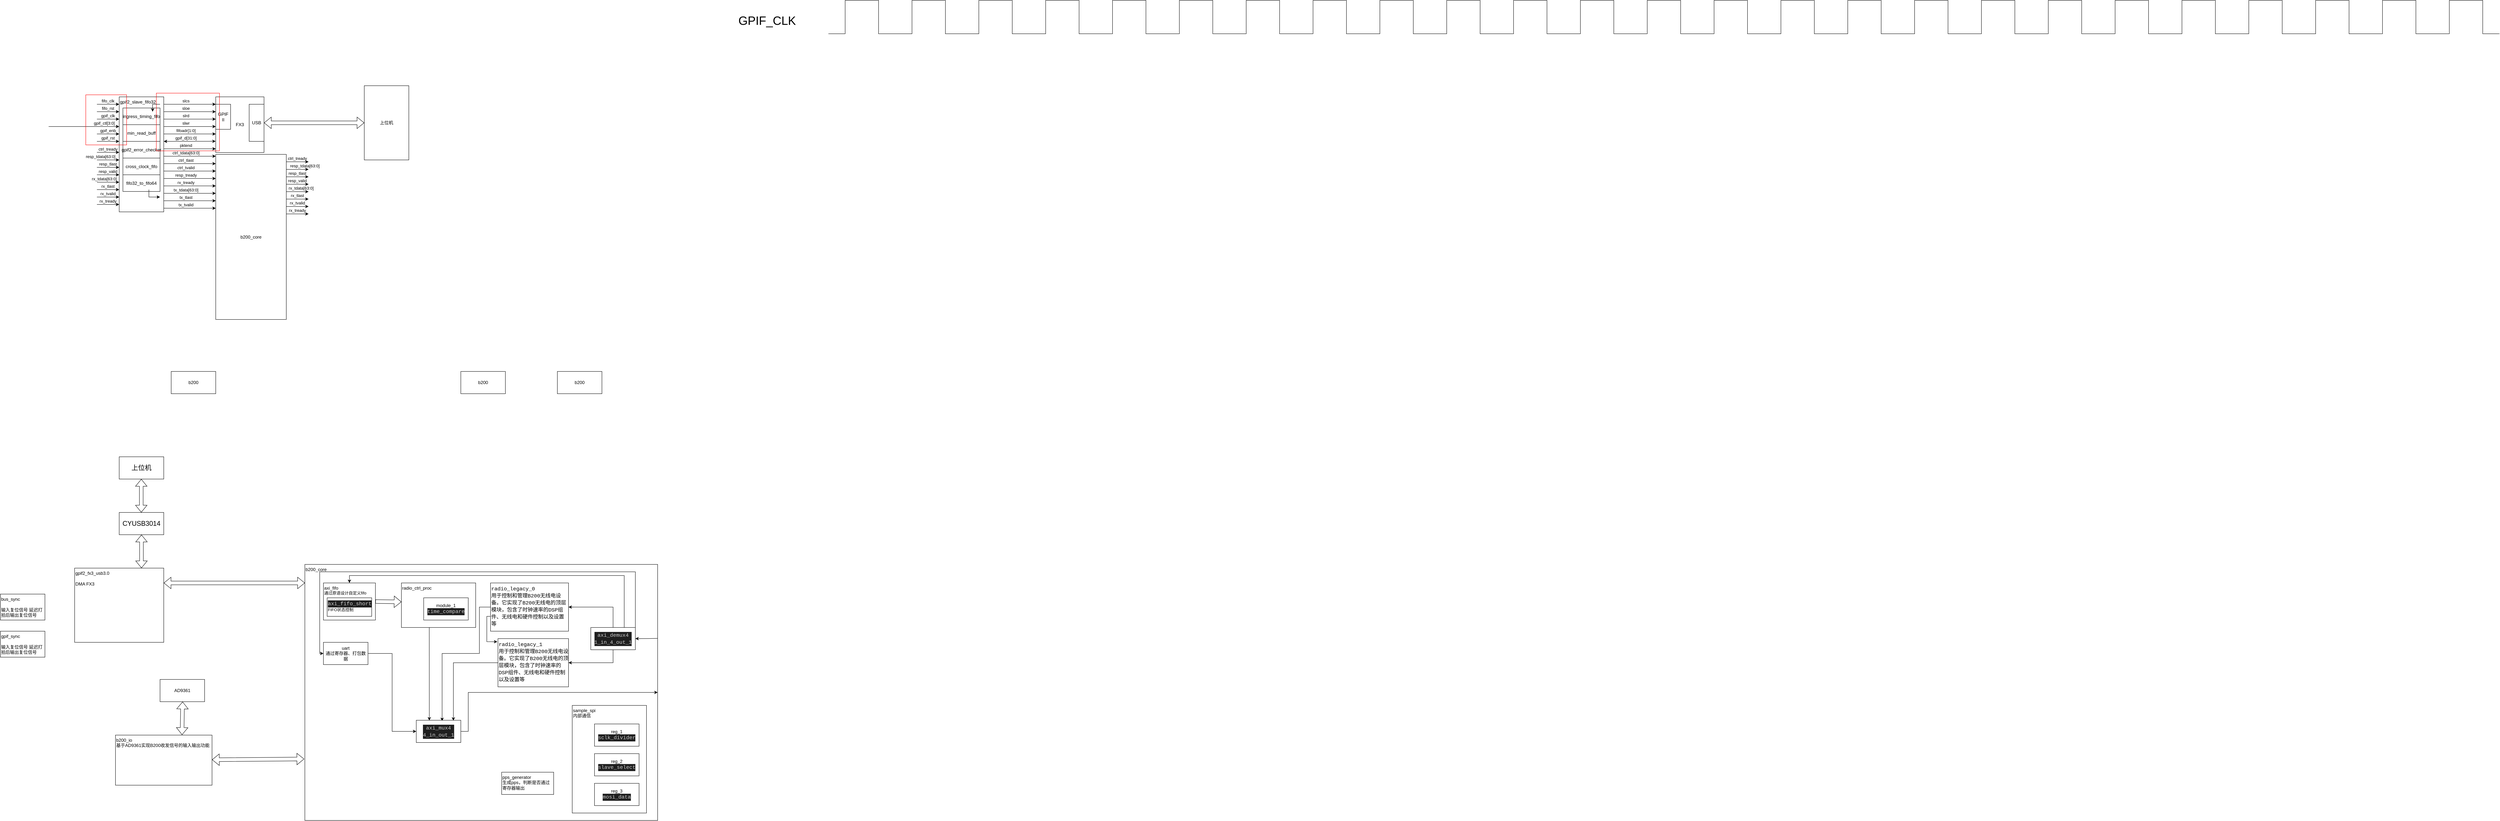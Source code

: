 <mxfile version="21.6.2" type="github">
  <diagram name="第 1 页" id="sMasFaDb9k89zol1cY1E">
    <mxGraphModel dx="641" dy="1539" grid="1" gridSize="10" guides="1" tooltips="1" connect="1" arrows="1" fold="1" page="1" pageScale="1" pageWidth="827" pageHeight="1169" math="0" shadow="0">
      <root>
        <mxCell id="0" />
        <mxCell id="1" parent="0" />
        <mxCell id="Bb5OvFUCuGvzxUChj8ti-1" value="b200" style="rounded=0;whiteSpace=wrap;html=1;" vertex="1" parent="1">
          <mxGeometry x="480" y="-50" width="120" height="60" as="geometry" />
        </mxCell>
        <mxCell id="Bb5OvFUCuGvzxUChj8ti-67" style="edgeStyle=orthogonalEdgeStyle;rounded=0;orthogonalLoop=1;jettySize=auto;html=1;exitX=1;exitY=0.25;exitDx=0;exitDy=0;entryX=1;entryY=0.5;entryDx=0;entryDy=0;" edge="1" parent="1" source="Bb5OvFUCuGvzxUChj8ti-3" target="Bb5OvFUCuGvzxUChj8ti-28">
          <mxGeometry relative="1" as="geometry">
            <Array as="points">
              <mxPoint x="1770" y="642" />
              <mxPoint x="1770" y="670" />
            </Array>
          </mxGeometry>
        </mxCell>
        <mxCell id="Bb5OvFUCuGvzxUChj8ti-3" value="b200_core" style="rounded=0;whiteSpace=wrap;html=1;align=left;verticalAlign=top;" vertex="1" parent="1">
          <mxGeometry x="840" y="470" width="950" height="690" as="geometry" />
        </mxCell>
        <mxCell id="Bb5OvFUCuGvzxUChj8ti-5" value="AD9361" style="rounded=0;whiteSpace=wrap;html=1;" vertex="1" parent="1">
          <mxGeometry x="450" y="780" width="120" height="60" as="geometry" />
        </mxCell>
        <mxCell id="Bb5OvFUCuGvzxUChj8ti-6" value="gpif2_fx3_usb3.0&lt;br&gt;&lt;br&gt;DMA FX3" style="rounded=0;whiteSpace=wrap;html=1;align=left;verticalAlign=top;" vertex="1" parent="1">
          <mxGeometry x="220" y="480" width="240" height="200" as="geometry" />
        </mxCell>
        <mxCell id="Bb5OvFUCuGvzxUChj8ti-7" value="gpif_sync&lt;br&gt;&lt;br&gt;输入复位信号 延迟打拍后输出复位信号" style="rounded=0;whiteSpace=wrap;html=1;align=left;verticalAlign=top;" vertex="1" parent="1">
          <mxGeometry x="20" y="650" width="120" height="70" as="geometry" />
        </mxCell>
        <mxCell id="Bb5OvFUCuGvzxUChj8ti-14" value="" style="group" vertex="1" connectable="0" parent="1">
          <mxGeometry x="1100" y="520" width="200" height="120" as="geometry" />
        </mxCell>
        <mxCell id="Bb5OvFUCuGvzxUChj8ti-2" value="radio_ctrl_proc&lt;br&gt;" style="rounded=0;whiteSpace=wrap;html=1;verticalAlign=top;align=left;" vertex="1" parent="Bb5OvFUCuGvzxUChj8ti-14">
          <mxGeometry width="200" height="120" as="geometry" />
        </mxCell>
        <mxCell id="Bb5OvFUCuGvzxUChj8ti-12" value="module_1&lt;br&gt;&lt;div style=&quot;color: rgb(204, 204, 204); background-color: rgb(31, 31, 31); font-family: Consolas, &amp;quot;Courier New&amp;quot;, monospace; font-size: 14px; line-height: 19px;&quot;&gt;&lt;div style=&quot;line-height: 19px;&quot;&gt;time_compare&lt;/div&gt;&lt;/div&gt;" style="rounded=0;whiteSpace=wrap;html=1;" vertex="1" parent="Bb5OvFUCuGvzxUChj8ti-14">
          <mxGeometry x="60" y="40" width="120" height="60" as="geometry" />
        </mxCell>
        <mxCell id="Bb5OvFUCuGvzxUChj8ti-37" value="" style="shape=flexArrow;endArrow=classic;html=1;rounded=0;" edge="1" parent="Bb5OvFUCuGvzxUChj8ti-14">
          <mxGeometry width="50" height="50" relative="1" as="geometry">
            <mxPoint x="-70" y="50" as="sourcePoint" />
            <mxPoint y="51" as="targetPoint" />
          </mxGeometry>
        </mxCell>
        <mxCell id="Bb5OvFUCuGvzxUChj8ti-15" value="" style="group" vertex="1" connectable="0" parent="1">
          <mxGeometry x="1530" y="780" width="200" height="290" as="geometry" />
        </mxCell>
        <mxCell id="Bb5OvFUCuGvzxUChj8ti-17" value="" style="group" vertex="1" connectable="0" parent="Bb5OvFUCuGvzxUChj8ti-15">
          <mxGeometry x="30" y="70" width="200" height="290" as="geometry" />
        </mxCell>
        <mxCell id="Bb5OvFUCuGvzxUChj8ti-4" value="sample_spi&lt;br&gt;内部通信" style="rounded=0;whiteSpace=wrap;html=1;align=left;verticalAlign=top;" vertex="1" parent="Bb5OvFUCuGvzxUChj8ti-17">
          <mxGeometry width="200" height="290" as="geometry" />
        </mxCell>
        <mxCell id="Bb5OvFUCuGvzxUChj8ti-8" value="reg_1&lt;br&gt;&lt;div style=&quot;color: rgb(204, 204, 204); background-color: rgb(31, 31, 31); font-family: Consolas, &amp;quot;Courier New&amp;quot;, monospace; font-size: 14px; line-height: 19px;&quot;&gt;sclk_divider&lt;/div&gt;" style="rounded=0;whiteSpace=wrap;html=1;" vertex="1" parent="Bb5OvFUCuGvzxUChj8ti-17">
          <mxGeometry x="60" y="50" width="120" height="60" as="geometry" />
        </mxCell>
        <mxCell id="Bb5OvFUCuGvzxUChj8ti-9" value="reg_2&lt;br&gt;&lt;div style=&quot;color: rgb(204, 204, 204); background-color: rgb(31, 31, 31); font-family: Consolas, &amp;quot;Courier New&amp;quot;, monospace; font-size: 14px; line-height: 19px;&quot;&gt;slave_select&lt;/div&gt;" style="rounded=0;whiteSpace=wrap;html=1;" vertex="1" parent="Bb5OvFUCuGvzxUChj8ti-17">
          <mxGeometry x="60" y="130" width="120" height="60" as="geometry" />
        </mxCell>
        <mxCell id="Bb5OvFUCuGvzxUChj8ti-10" value="reg_3&lt;br&gt;&lt;div style=&quot;color: rgb(204, 204, 204); background-color: rgb(31, 31, 31); font-family: Consolas, &amp;quot;Courier New&amp;quot;, monospace; font-size: 14px; line-height: 19px;&quot;&gt;mosi_data&lt;/div&gt;" style="rounded=0;whiteSpace=wrap;html=1;" vertex="1" parent="Bb5OvFUCuGvzxUChj8ti-17">
          <mxGeometry x="60" y="210" width="120" height="60" as="geometry" />
        </mxCell>
        <mxCell id="Bb5OvFUCuGvzxUChj8ti-18" value="bus_sync&lt;br&gt;&lt;br&gt;输入复位信号 延迟打拍后输出复位信号" style="rounded=0;whiteSpace=wrap;html=1;align=left;verticalAlign=top;" vertex="1" parent="1">
          <mxGeometry x="20" y="550" width="120" height="70" as="geometry" />
        </mxCell>
        <mxCell id="Bb5OvFUCuGvzxUChj8ti-19" value="" style="shape=flexArrow;endArrow=classic;startArrow=classic;html=1;rounded=0;" edge="1" parent="1">
          <mxGeometry width="100" height="100" relative="1" as="geometry">
            <mxPoint x="400" y="480" as="sourcePoint" />
            <mxPoint x="400" y="390" as="targetPoint" />
          </mxGeometry>
        </mxCell>
        <mxCell id="Bb5OvFUCuGvzxUChj8ti-20" value="&lt;font style=&quot;font-size: 18px;&quot;&gt;上位机&lt;/font&gt;" style="rounded=0;whiteSpace=wrap;html=1;" vertex="1" parent="1">
          <mxGeometry x="340" y="180" width="120" height="60" as="geometry" />
        </mxCell>
        <mxCell id="Bb5OvFUCuGvzxUChj8ti-21" value="" style="shape=flexArrow;endArrow=classic;startArrow=classic;html=1;rounded=0;" edge="1" parent="1">
          <mxGeometry width="100" height="100" relative="1" as="geometry">
            <mxPoint x="460" y="520" as="sourcePoint" />
            <mxPoint x="840" y="520" as="targetPoint" />
          </mxGeometry>
        </mxCell>
        <mxCell id="Bb5OvFUCuGvzxUChj8ti-24" value="&lt;div style=&quot;&quot;&gt;&lt;span style=&quot;background-color: initial;&quot;&gt;b200_io&lt;/span&gt;&lt;/div&gt;基于AD9361实现B200收发信号的输入输出功能" style="rounded=0;whiteSpace=wrap;html=1;align=left;verticalAlign=top;" vertex="1" parent="1">
          <mxGeometry x="330" y="930" width="260" height="135" as="geometry" />
        </mxCell>
        <mxCell id="Bb5OvFUCuGvzxUChj8ti-55" style="edgeStyle=orthogonalEdgeStyle;rounded=0;orthogonalLoop=1;jettySize=auto;html=1;exitX=0;exitY=0.5;exitDx=0;exitDy=0;entryX=-0.009;entryY=0.064;entryDx=0;entryDy=0;entryPerimeter=0;" edge="1" parent="1" source="Bb5OvFUCuGvzxUChj8ti-27" target="Bb5OvFUCuGvzxUChj8ti-38">
          <mxGeometry relative="1" as="geometry">
            <Array as="points">
              <mxPoint x="1340" y="610" />
              <mxPoint x="1330" y="610" />
              <mxPoint x="1330" y="678" />
            </Array>
          </mxGeometry>
        </mxCell>
        <mxCell id="Bb5OvFUCuGvzxUChj8ti-75" style="edgeStyle=orthogonalEdgeStyle;rounded=0;orthogonalLoop=1;jettySize=auto;html=1;entryX=0.58;entryY=0.035;entryDx=0;entryDy=0;entryPerimeter=0;" edge="1" parent="1" source="Bb5OvFUCuGvzxUChj8ti-27" target="Bb5OvFUCuGvzxUChj8ti-47">
          <mxGeometry relative="1" as="geometry">
            <Array as="points">
              <mxPoint x="1310" y="585" />
              <mxPoint x="1310" y="710" />
              <mxPoint x="1210" y="710" />
            </Array>
          </mxGeometry>
        </mxCell>
        <mxCell id="Bb5OvFUCuGvzxUChj8ti-27" value="&lt;div style=&quot;font-family: Consolas, &amp;quot;Courier New&amp;quot;, monospace; font-size: 14px; line-height: 19px;&quot;&gt;radio_legacy_0&lt;/div&gt;&lt;div style=&quot;font-family: Consolas, &amp;quot;Courier New&amp;quot;, monospace; font-size: 14px; line-height: 19px;&quot;&gt;&lt;span style=&quot;background-color: initial;&quot;&gt;用于控制和管理B200无线电设备。它实现了B200无线电的顶层模块，包含了时钟速率的DSP组件、无线电和硬件控制以及设置等&lt;/span&gt;&lt;br&gt;&lt;/div&gt;" style="rounded=0;whiteSpace=wrap;html=1;align=left;verticalAlign=top;" vertex="1" parent="1">
          <mxGeometry x="1340" y="520" width="210" height="130" as="geometry" />
        </mxCell>
        <mxCell id="Bb5OvFUCuGvzxUChj8ti-41" style="edgeStyle=orthogonalEdgeStyle;rounded=0;orthogonalLoop=1;jettySize=auto;html=1;exitX=0.5;exitY=0;exitDx=0;exitDy=0;entryX=1;entryY=0.5;entryDx=0;entryDy=0;" edge="1" parent="1" source="Bb5OvFUCuGvzxUChj8ti-28" target="Bb5OvFUCuGvzxUChj8ti-27">
          <mxGeometry relative="1" as="geometry" />
        </mxCell>
        <mxCell id="Bb5OvFUCuGvzxUChj8ti-42" style="edgeStyle=orthogonalEdgeStyle;rounded=0;orthogonalLoop=1;jettySize=auto;html=1;exitX=0.5;exitY=1;exitDx=0;exitDy=0;" edge="1" parent="1" source="Bb5OvFUCuGvzxUChj8ti-28" target="Bb5OvFUCuGvzxUChj8ti-38">
          <mxGeometry relative="1" as="geometry" />
        </mxCell>
        <mxCell id="Bb5OvFUCuGvzxUChj8ti-62" style="edgeStyle=orthogonalEdgeStyle;rounded=0;orthogonalLoop=1;jettySize=auto;html=1;exitX=1;exitY=0;exitDx=0;exitDy=0;" edge="1" parent="1" source="Bb5OvFUCuGvzxUChj8ti-28" target="Bb5OvFUCuGvzxUChj8ti-60">
          <mxGeometry relative="1" as="geometry">
            <Array as="points">
              <mxPoint x="1730" y="490" />
              <mxPoint x="880" y="490" />
              <mxPoint x="880" y="710" />
            </Array>
          </mxGeometry>
        </mxCell>
        <mxCell id="Bb5OvFUCuGvzxUChj8ti-28" value="&lt;div style=&quot;color: rgb(204, 204, 204); background-color: rgb(31, 31, 31); font-family: Consolas, &amp;quot;Courier New&amp;quot;, monospace; font-size: 14px; line-height: 19px;&quot;&gt;axi_demux4&lt;/div&gt;&lt;div style=&quot;color: rgb(204, 204, 204); background-color: rgb(31, 31, 31); font-family: Consolas, &amp;quot;Courier New&amp;quot;, monospace; font-size: 14px; line-height: 19px;&quot;&gt;1_in_4_out_1&lt;/div&gt;" style="rounded=0;whiteSpace=wrap;html=1;" vertex="1" parent="1">
          <mxGeometry x="1610" y="640" width="120" height="60" as="geometry" />
        </mxCell>
        <mxCell id="Bb5OvFUCuGvzxUChj8ti-31" value="&lt;div style=&quot;&quot;&gt;&lt;span style=&quot;background-color: initial;&quot;&gt;pps_generator&lt;/span&gt;&lt;/div&gt;&lt;div style=&quot;&quot;&gt;生成pps，判断是否通过寄存器输出&lt;/div&gt;" style="rounded=0;whiteSpace=wrap;html=1;verticalAlign=top;align=left;" vertex="1" parent="1">
          <mxGeometry x="1370" y="1030" width="140" height="60" as="geometry" />
        </mxCell>
        <mxCell id="Bb5OvFUCuGvzxUChj8ti-36" value="" style="group" vertex="1" connectable="0" parent="1">
          <mxGeometry x="890" y="520" width="140" height="100" as="geometry" />
        </mxCell>
        <mxCell id="Bb5OvFUCuGvzxUChj8ti-34" value="&lt;div style=&quot;&quot;&gt;axi_fifo&lt;/div&gt;&lt;div style=&quot;font-size: 11px;&quot;&gt;通过原语设计自定义fifo&lt;/div&gt;" style="rounded=0;whiteSpace=wrap;html=1;verticalAlign=top;align=left;" vertex="1" parent="Bb5OvFUCuGvzxUChj8ti-36">
          <mxGeometry width="140" height="100" as="geometry" />
        </mxCell>
        <mxCell id="Bb5OvFUCuGvzxUChj8ti-35" value="&lt;div style=&quot;&quot;&gt;&lt;div style=&quot;color: rgb(204, 204, 204); background-color: rgb(31, 31, 31); font-family: Consolas, &amp;quot;Courier New&amp;quot;, monospace; font-size: 14px; line-height: 19px;&quot;&gt;axi_fifo_short&lt;/div&gt;&lt;/div&gt;&lt;div style=&quot;font-size: 11px;&quot;&gt;FIFO状态控制&lt;/div&gt;" style="rounded=0;whiteSpace=wrap;html=1;verticalAlign=top;align=left;" vertex="1" parent="Bb5OvFUCuGvzxUChj8ti-36">
          <mxGeometry x="10" y="40" width="120" height="50" as="geometry" />
        </mxCell>
        <mxCell id="Bb5OvFUCuGvzxUChj8ti-54" style="edgeStyle=orthogonalEdgeStyle;rounded=0;orthogonalLoop=1;jettySize=auto;html=1;exitX=0;exitY=0.5;exitDx=0;exitDy=0;entryX=0.833;entryY=0.017;entryDx=0;entryDy=0;entryPerimeter=0;" edge="1" parent="1" source="Bb5OvFUCuGvzxUChj8ti-38" target="Bb5OvFUCuGvzxUChj8ti-47">
          <mxGeometry relative="1" as="geometry">
            <Array as="points">
              <mxPoint x="1240" y="735" />
            </Array>
          </mxGeometry>
        </mxCell>
        <mxCell id="Bb5OvFUCuGvzxUChj8ti-38" value="&lt;div style=&quot;font-family: Consolas, &amp;quot;Courier New&amp;quot;, monospace; font-size: 14px; line-height: 19px;&quot;&gt;radio_legacy_1&lt;/div&gt;&lt;div style=&quot;font-family: Consolas, &amp;quot;Courier New&amp;quot;, monospace; font-size: 14px; line-height: 19px;&quot;&gt;&lt;span style=&quot;background-color: initial;&quot;&gt;用于控制和管理B200无线电设备。它实现了B200无线电的顶层模块，包含了时钟速率的DSP组件、无线电和硬件控制以及设置等&lt;/span&gt;&lt;br&gt;&lt;/div&gt;" style="rounded=0;whiteSpace=wrap;html=1;align=left;verticalAlign=top;" vertex="1" parent="1">
          <mxGeometry x="1360" y="670" width="190" height="130" as="geometry" />
        </mxCell>
        <mxCell id="Bb5OvFUCuGvzxUChj8ti-45" style="edgeStyle=orthogonalEdgeStyle;rounded=0;orthogonalLoop=1;jettySize=auto;html=1;exitX=0.75;exitY=0;exitDx=0;exitDy=0;entryX=0.5;entryY=0;entryDx=0;entryDy=0;" edge="1" parent="1" source="Bb5OvFUCuGvzxUChj8ti-28" target="Bb5OvFUCuGvzxUChj8ti-34">
          <mxGeometry relative="1" as="geometry">
            <mxPoint x="1755" y="864.83" as="sourcePoint" />
            <mxPoint x="1370" y="650.04" as="targetPoint" />
            <Array as="points" />
          </mxGeometry>
        </mxCell>
        <mxCell id="Bb5OvFUCuGvzxUChj8ti-64" style="edgeStyle=orthogonalEdgeStyle;rounded=0;orthogonalLoop=1;jettySize=auto;html=1;exitX=1;exitY=0.5;exitDx=0;exitDy=0;entryX=1;entryY=0.5;entryDx=0;entryDy=0;" edge="1" parent="1" source="Bb5OvFUCuGvzxUChj8ti-47" target="Bb5OvFUCuGvzxUChj8ti-3">
          <mxGeometry relative="1" as="geometry">
            <Array as="points">
              <mxPoint x="1280" y="920" />
              <mxPoint x="1280" y="815" />
            </Array>
          </mxGeometry>
        </mxCell>
        <mxCell id="Bb5OvFUCuGvzxUChj8ti-47" value="&lt;div style=&quot;color: rgb(204, 204, 204); background-color: rgb(31, 31, 31); font-family: Consolas, &amp;quot;Courier New&amp;quot;, monospace; font-size: 14px; line-height: 19px;&quot;&gt;axi_mux4&lt;/div&gt;&lt;div style=&quot;color: rgb(204, 204, 204); background-color: rgb(31, 31, 31); font-family: Consolas, &amp;quot;Courier New&amp;quot;, monospace; font-size: 14px; line-height: 19px;&quot;&gt;4_in_out_1&lt;/div&gt;" style="rounded=0;whiteSpace=wrap;html=1;" vertex="1" parent="1">
          <mxGeometry x="1140" y="890" width="120" height="60" as="geometry" />
        </mxCell>
        <mxCell id="Bb5OvFUCuGvzxUChj8ti-56" style="edgeStyle=orthogonalEdgeStyle;rounded=0;orthogonalLoop=1;jettySize=auto;html=1;entryX=0.293;entryY=0.01;entryDx=0;entryDy=0;entryPerimeter=0;" edge="1" parent="1" target="Bb5OvFUCuGvzxUChj8ti-47">
          <mxGeometry relative="1" as="geometry">
            <mxPoint x="1175" y="640" as="sourcePoint" />
            <Array as="points">
              <mxPoint x="1175" y="640" />
            </Array>
          </mxGeometry>
        </mxCell>
        <mxCell id="Bb5OvFUCuGvzxUChj8ti-58" value="b200" style="rounded=0;whiteSpace=wrap;html=1;" vertex="1" parent="1">
          <mxGeometry x="1260" y="-50" width="120" height="60" as="geometry" />
        </mxCell>
        <mxCell id="Bb5OvFUCuGvzxUChj8ti-59" value="b200" style="rounded=0;whiteSpace=wrap;html=1;" vertex="1" parent="1">
          <mxGeometry x="1520" y="-50" width="120" height="60" as="geometry" />
        </mxCell>
        <mxCell id="Bb5OvFUCuGvzxUChj8ti-63" style="edgeStyle=orthogonalEdgeStyle;rounded=0;orthogonalLoop=1;jettySize=auto;html=1;exitX=1;exitY=0.5;exitDx=0;exitDy=0;entryX=0;entryY=0.5;entryDx=0;entryDy=0;" edge="1" parent="1" source="Bb5OvFUCuGvzxUChj8ti-60" target="Bb5OvFUCuGvzxUChj8ti-47">
          <mxGeometry relative="1" as="geometry" />
        </mxCell>
        <mxCell id="Bb5OvFUCuGvzxUChj8ti-60" value="uart&lt;br&gt;通过寄存器、打包数据" style="rounded=0;whiteSpace=wrap;html=1;" vertex="1" parent="1">
          <mxGeometry x="890" y="680" width="120" height="60" as="geometry" />
        </mxCell>
        <mxCell id="Bb5OvFUCuGvzxUChj8ti-69" value="" style="curved=1;endArrow=classic;html=1;rounded=0;entryX=1;entryY=0.5;entryDx=0;entryDy=0;exitX=1;exitY=0.289;exitDx=0;exitDy=0;exitPerimeter=0;" edge="1" parent="1" source="Bb5OvFUCuGvzxUChj8ti-3" target="Bb5OvFUCuGvzxUChj8ti-28">
          <mxGeometry width="50" height="50" relative="1" as="geometry">
            <mxPoint x="1710" y="740" as="sourcePoint" />
            <mxPoint x="1760" y="690" as="targetPoint" />
            <Array as="points">
              <mxPoint x="1760" y="670" />
            </Array>
          </mxGeometry>
        </mxCell>
        <mxCell id="Bb5OvFUCuGvzxUChj8ti-70" value="&lt;font style=&quot;font-size: 18px;&quot;&gt;CYUSB3014&lt;/font&gt;" style="rounded=0;whiteSpace=wrap;html=1;" vertex="1" parent="1">
          <mxGeometry x="340" y="330" width="120" height="60" as="geometry" />
        </mxCell>
        <mxCell id="Bb5OvFUCuGvzxUChj8ti-71" value="" style="shape=flexArrow;endArrow=classic;startArrow=classic;html=1;rounded=0;" edge="1" parent="1">
          <mxGeometry width="100" height="100" relative="1" as="geometry">
            <mxPoint x="399.47" y="330" as="sourcePoint" />
            <mxPoint x="399.47" y="240" as="targetPoint" />
          </mxGeometry>
        </mxCell>
        <mxCell id="Bb5OvFUCuGvzxUChj8ti-73" value="" style="shape=flexArrow;endArrow=classic;startArrow=classic;html=1;rounded=0;entryX=-0.002;entryY=0.76;entryDx=0;entryDy=0;entryPerimeter=0;" edge="1" parent="1" source="Bb5OvFUCuGvzxUChj8ti-24" target="Bb5OvFUCuGvzxUChj8ti-3">
          <mxGeometry width="100" height="100" relative="1" as="geometry">
            <mxPoint x="630" y="1000" as="sourcePoint" />
            <mxPoint x="730" y="900" as="targetPoint" />
          </mxGeometry>
        </mxCell>
        <mxCell id="Bb5OvFUCuGvzxUChj8ti-74" value="" style="shape=flexArrow;endArrow=classic;startArrow=classic;html=1;rounded=0;entryX=0.553;entryY=1.056;entryDx=0;entryDy=0;entryPerimeter=0;exitX=0.711;exitY=0.02;exitDx=0;exitDy=0;exitPerimeter=0;" edge="1" parent="1">
          <mxGeometry width="100" height="100" relative="1" as="geometry">
            <mxPoint x="509.25" y="929.34" as="sourcePoint" />
            <mxPoint x="510.75" y="840.0" as="targetPoint" />
          </mxGeometry>
        </mxCell>
        <mxCell id="Bb5OvFUCuGvzxUChj8ti-76" value="FX3" style="rounded=0;whiteSpace=wrap;html=1;" vertex="1" parent="1">
          <mxGeometry x="600" y="-790" width="130" height="150" as="geometry" />
        </mxCell>
        <mxCell id="Bb5OvFUCuGvzxUChj8ti-79" value="gpif2_slave_fifo32" style="rounded=0;whiteSpace=wrap;html=1;align=left;verticalAlign=top;" vertex="1" parent="1">
          <mxGeometry x="340" y="-790" width="120" height="310" as="geometry" />
        </mxCell>
        <mxCell id="Bb5OvFUCuGvzxUChj8ti-81" value="上位机" style="rounded=0;whiteSpace=wrap;html=1;" vertex="1" parent="1">
          <mxGeometry x="1000" y="-820" width="120" height="200" as="geometry" />
        </mxCell>
        <mxCell id="Bb5OvFUCuGvzxUChj8ti-82" value="" style="shape=flexArrow;endArrow=classic;startArrow=classic;html=1;rounded=0;entryX=0;entryY=0.5;entryDx=0;entryDy=0;exitX=1;exitY=0.5;exitDx=0;exitDy=0;" edge="1" parent="1" source="Bb5OvFUCuGvzxUChj8ti-84" target="Bb5OvFUCuGvzxUChj8ti-81">
          <mxGeometry width="100" height="100" relative="1" as="geometry">
            <mxPoint x="720" y="-660" as="sourcePoint" />
            <mxPoint x="820" y="-760" as="targetPoint" />
          </mxGeometry>
        </mxCell>
        <mxCell id="Bb5OvFUCuGvzxUChj8ti-83" value="GPIF&lt;br&gt;II" style="rounded=0;whiteSpace=wrap;html=1;" vertex="1" parent="1">
          <mxGeometry x="600" y="-770" width="40" height="67.5" as="geometry" />
        </mxCell>
        <mxCell id="Bb5OvFUCuGvzxUChj8ti-84" value="USB" style="rounded=0;whiteSpace=wrap;html=1;" vertex="1" parent="1">
          <mxGeometry x="690" y="-770" width="40" height="100" as="geometry" />
        </mxCell>
        <mxCell id="Bb5OvFUCuGvzxUChj8ti-85" value="" style="endArrow=classic;html=1;rounded=0;" edge="1" parent="1">
          <mxGeometry width="50" height="50" relative="1" as="geometry">
            <mxPoint x="280" y="-640.49" as="sourcePoint" />
            <mxPoint x="340" y="-640.49" as="targetPoint" />
          </mxGeometry>
        </mxCell>
        <mxCell id="Bb5OvFUCuGvzxUChj8ti-86" value="" style="endArrow=classic;html=1;rounded=0;" edge="1" parent="1">
          <mxGeometry width="50" height="50" relative="1" as="geometry">
            <mxPoint x="280" y="-770" as="sourcePoint" />
            <mxPoint x="340" y="-770" as="targetPoint" />
          </mxGeometry>
        </mxCell>
        <mxCell id="Bb5OvFUCuGvzxUChj8ti-87" value="" style="endArrow=classic;html=1;rounded=0;" edge="1" parent="1">
          <mxGeometry width="50" height="50" relative="1" as="geometry">
            <mxPoint x="280" y="-750" as="sourcePoint" />
            <mxPoint x="340" y="-750" as="targetPoint" />
          </mxGeometry>
        </mxCell>
        <mxCell id="Bb5OvFUCuGvzxUChj8ti-88" value="" style="endArrow=classic;html=1;rounded=0;" edge="1" parent="1">
          <mxGeometry width="50" height="50" relative="1" as="geometry">
            <mxPoint x="280" y="-730" as="sourcePoint" />
            <mxPoint x="340" y="-730" as="targetPoint" />
          </mxGeometry>
        </mxCell>
        <mxCell id="Bb5OvFUCuGvzxUChj8ti-89" value="" style="endArrow=classic;html=1;rounded=0;" edge="1" parent="1">
          <mxGeometry width="50" height="50" relative="1" as="geometry">
            <mxPoint x="150" y="-710" as="sourcePoint" />
            <mxPoint x="340" y="-710" as="targetPoint" />
          </mxGeometry>
        </mxCell>
        <mxCell id="Bb5OvFUCuGvzxUChj8ti-90" value="" style="endArrow=classic;html=1;rounded=0;" edge="1" parent="1">
          <mxGeometry width="50" height="50" relative="1" as="geometry">
            <mxPoint x="280" y="-690" as="sourcePoint" />
            <mxPoint x="340" y="-690" as="targetPoint" />
          </mxGeometry>
        </mxCell>
        <mxCell id="Bb5OvFUCuGvzxUChj8ti-91" value="" style="endArrow=classic;html=1;rounded=0;" edge="1" parent="1">
          <mxGeometry width="50" height="50" relative="1" as="geometry">
            <mxPoint x="280" y="-670" as="sourcePoint" />
            <mxPoint x="340" y="-670" as="targetPoint" />
          </mxGeometry>
        </mxCell>
        <mxCell id="Bb5OvFUCuGvzxUChj8ti-92" value="" style="endArrow=classic;html=1;rounded=0;" edge="1" parent="1">
          <mxGeometry width="50" height="50" relative="1" as="geometry">
            <mxPoint x="280" y="-560" as="sourcePoint" />
            <mxPoint x="340" y="-560" as="targetPoint" />
          </mxGeometry>
        </mxCell>
        <mxCell id="Bb5OvFUCuGvzxUChj8ti-93" value="" style="endArrow=classic;html=1;rounded=0;" edge="1" parent="1">
          <mxGeometry width="50" height="50" relative="1" as="geometry">
            <mxPoint x="280" y="-620" as="sourcePoint" />
            <mxPoint x="340" y="-620" as="targetPoint" />
          </mxGeometry>
        </mxCell>
        <mxCell id="Bb5OvFUCuGvzxUChj8ti-94" value="" style="endArrow=classic;html=1;rounded=0;" edge="1" parent="1">
          <mxGeometry width="50" height="50" relative="1" as="geometry">
            <mxPoint x="280" y="-540" as="sourcePoint" />
            <mxPoint x="340" y="-540" as="targetPoint" />
          </mxGeometry>
        </mxCell>
        <mxCell id="Bb5OvFUCuGvzxUChj8ti-95" value="" style="endArrow=classic;html=1;rounded=0;" edge="1" parent="1">
          <mxGeometry width="50" height="50" relative="1" as="geometry">
            <mxPoint x="280" y="-600" as="sourcePoint" />
            <mxPoint x="340" y="-600" as="targetPoint" />
          </mxGeometry>
        </mxCell>
        <mxCell id="Bb5OvFUCuGvzxUChj8ti-96" value="" style="endArrow=classic;html=1;rounded=0;" edge="1" parent="1">
          <mxGeometry width="50" height="50" relative="1" as="geometry">
            <mxPoint x="280" y="-580" as="sourcePoint" />
            <mxPoint x="340" y="-580" as="targetPoint" />
          </mxGeometry>
        </mxCell>
        <mxCell id="Bb5OvFUCuGvzxUChj8ti-97" value="&lt;font style=&quot;font-size: 11px;&quot;&gt;ctrl_tready&lt;/font&gt;" style="text;html=1;strokeColor=none;fillColor=none;align=center;verticalAlign=bottom;whiteSpace=wrap;rounded=0;spacing=2;" vertex="1" parent="1">
          <mxGeometry x="280" y="-660.49" width="60" height="20" as="geometry" />
        </mxCell>
        <mxCell id="Bb5OvFUCuGvzxUChj8ti-98" value="&lt;font style=&quot;font-size: 11px;&quot;&gt;fifo_clk&lt;/font&gt;" style="text;html=1;strokeColor=none;fillColor=none;align=center;verticalAlign=bottom;whiteSpace=wrap;rounded=0;spacing=2;" vertex="1" parent="1">
          <mxGeometry x="280" y="-790" width="60" height="20" as="geometry" />
        </mxCell>
        <mxCell id="Bb5OvFUCuGvzxUChj8ti-99" value="&lt;font style=&quot;font-size: 11px;&quot;&gt;fifo_rst&lt;/font&gt;" style="text;html=1;strokeColor=none;fillColor=none;align=center;verticalAlign=bottom;whiteSpace=wrap;rounded=0;spacing=2;" vertex="1" parent="1">
          <mxGeometry x="280" y="-770" width="60" height="20" as="geometry" />
        </mxCell>
        <mxCell id="Bb5OvFUCuGvzxUChj8ti-100" value="&lt;font style=&quot;font-size: 11px;&quot;&gt;gpif_clk&lt;/font&gt;" style="text;html=1;strokeColor=none;fillColor=none;align=center;verticalAlign=bottom;whiteSpace=wrap;rounded=0;spacing=2;" vertex="1" parent="1">
          <mxGeometry x="280" y="-750" width="60" height="20" as="geometry" />
        </mxCell>
        <mxCell id="Bb5OvFUCuGvzxUChj8ti-101" value="&lt;font style=&quot;font-size: 11px;&quot;&gt;gpif_ctl[3:0]&lt;/font&gt;" style="text;html=1;strokeColor=none;fillColor=none;align=center;verticalAlign=bottom;whiteSpace=wrap;rounded=0;spacing=2;" vertex="1" parent="1">
          <mxGeometry x="270" y="-730" width="60" height="20" as="geometry" />
        </mxCell>
        <mxCell id="Bb5OvFUCuGvzxUChj8ti-102" value="&lt;font style=&quot;font-size: 11px;&quot;&gt;gpif_enb&lt;/font&gt;" style="text;html=1;strokeColor=none;fillColor=none;align=center;verticalAlign=bottom;whiteSpace=wrap;rounded=0;spacing=2;" vertex="1" parent="1">
          <mxGeometry x="280" y="-710" width="60" height="20" as="geometry" />
        </mxCell>
        <mxCell id="Bb5OvFUCuGvzxUChj8ti-103" value="&lt;font style=&quot;font-size: 11px;&quot;&gt;gpif_rst&lt;/font&gt;" style="text;html=1;strokeColor=none;fillColor=none;align=center;verticalAlign=bottom;whiteSpace=wrap;rounded=0;spacing=2;" vertex="1" parent="1">
          <mxGeometry x="280" y="-690" width="60" height="20" as="geometry" />
        </mxCell>
        <mxCell id="Bb5OvFUCuGvzxUChj8ti-104" value="&lt;span style=&quot;font-size: 11px;&quot;&gt;resp_tdata[63:0]&lt;/span&gt;" style="text;html=1;strokeColor=none;fillColor=none;align=center;verticalAlign=bottom;whiteSpace=wrap;rounded=0;spacing=2;" vertex="1" parent="1">
          <mxGeometry x="260" y="-640" width="60" height="20" as="geometry" />
        </mxCell>
        <mxCell id="Bb5OvFUCuGvzxUChj8ti-105" value="&lt;font style=&quot;font-size: 11px;&quot;&gt;resp_tlast&lt;/font&gt;" style="text;html=1;strokeColor=none;fillColor=none;align=center;verticalAlign=bottom;whiteSpace=wrap;rounded=0;spacing=2;" vertex="1" parent="1">
          <mxGeometry x="280" y="-620" width="60" height="20" as="geometry" />
        </mxCell>
        <mxCell id="Bb5OvFUCuGvzxUChj8ti-106" value="&lt;font style=&quot;font-size: 11px;&quot;&gt;resp_valid&lt;/font&gt;" style="text;html=1;strokeColor=none;fillColor=none;align=center;verticalAlign=bottom;whiteSpace=wrap;rounded=0;spacing=2;" vertex="1" parent="1">
          <mxGeometry x="280" y="-600" width="60" height="20" as="geometry" />
        </mxCell>
        <mxCell id="Bb5OvFUCuGvzxUChj8ti-107" value="&lt;font style=&quot;font-size: 11px;&quot;&gt;rx_tdata[63:0]&lt;/font&gt;" style="text;html=1;strokeColor=none;fillColor=none;align=center;verticalAlign=bottom;whiteSpace=wrap;rounded=0;spacing=2;" vertex="1" parent="1">
          <mxGeometry x="270" y="-580" width="60" height="20" as="geometry" />
        </mxCell>
        <mxCell id="Bb5OvFUCuGvzxUChj8ti-108" value="&lt;font style=&quot;font-size: 11px;&quot;&gt;rx_tlast&lt;/font&gt;" style="text;html=1;strokeColor=none;fillColor=none;align=center;verticalAlign=bottom;whiteSpace=wrap;rounded=0;spacing=2;" vertex="1" parent="1">
          <mxGeometry x="280" y="-560" width="60" height="20" as="geometry" />
        </mxCell>
        <mxCell id="Bb5OvFUCuGvzxUChj8ti-109" value="" style="endArrow=classic;html=1;rounded=0;" edge="1" parent="1">
          <mxGeometry width="50" height="50" relative="1" as="geometry">
            <mxPoint x="280" y="-520" as="sourcePoint" />
            <mxPoint x="340" y="-520" as="targetPoint" />
          </mxGeometry>
        </mxCell>
        <mxCell id="Bb5OvFUCuGvzxUChj8ti-110" value="" style="endArrow=classic;html=1;rounded=0;" edge="1" parent="1">
          <mxGeometry width="50" height="50" relative="1" as="geometry">
            <mxPoint x="280" y="-500" as="sourcePoint" />
            <mxPoint x="340" y="-500" as="targetPoint" />
          </mxGeometry>
        </mxCell>
        <mxCell id="Bb5OvFUCuGvzxUChj8ti-112" value="&lt;font style=&quot;font-size: 11px;&quot;&gt;rx_tvalid&lt;/font&gt;" style="text;html=1;strokeColor=none;fillColor=none;align=center;verticalAlign=bottom;whiteSpace=wrap;rounded=0;spacing=2;" vertex="1" parent="1">
          <mxGeometry x="280" y="-540" width="60" height="20" as="geometry" />
        </mxCell>
        <mxCell id="Bb5OvFUCuGvzxUChj8ti-113" value="&lt;font style=&quot;font-size: 11px;&quot;&gt;rx_tready&lt;/font&gt;" style="text;html=1;strokeColor=none;fillColor=none;align=center;verticalAlign=bottom;whiteSpace=wrap;rounded=0;spacing=2;" vertex="1" parent="1">
          <mxGeometry x="280" y="-520" width="60" height="20" as="geometry" />
        </mxCell>
        <mxCell id="Bb5OvFUCuGvzxUChj8ti-118" value="" style="endArrow=classic;html=1;rounded=0;" edge="1" parent="1">
          <mxGeometry width="50" height="50" relative="1" as="geometry">
            <mxPoint x="460" y="-710" as="sourcePoint" />
            <mxPoint x="600" y="-710" as="targetPoint" />
          </mxGeometry>
        </mxCell>
        <mxCell id="Bb5OvFUCuGvzxUChj8ti-126" value="&lt;font style=&quot;font-size: 11px;&quot;&gt;ctrl_tdata[63:0]&lt;/font&gt;" style="text;html=1;strokeColor=none;fillColor=none;align=center;verticalAlign=bottom;whiteSpace=wrap;rounded=0;spacing=2;" vertex="1" parent="1">
          <mxGeometry x="490" y="-650" width="60" height="20" as="geometry" />
        </mxCell>
        <mxCell id="Bb5OvFUCuGvzxUChj8ti-171" value="&lt;font style=&quot;font-size: 11px;&quot;&gt;ctrl_tlast&lt;/font&gt;" style="text;html=1;strokeColor=none;fillColor=none;align=center;verticalAlign=bottom;whiteSpace=wrap;rounded=0;spacing=2;" vertex="1" parent="1">
          <mxGeometry x="490" y="-630" width="60" height="20" as="geometry" />
        </mxCell>
        <mxCell id="Bb5OvFUCuGvzxUChj8ti-172" value="&lt;font style=&quot;font-size: 11px;&quot;&gt;ctrl_tvalid&lt;/font&gt;" style="text;html=1;strokeColor=none;fillColor=none;align=center;verticalAlign=bottom;whiteSpace=wrap;rounded=0;spacing=2;" vertex="1" parent="1">
          <mxGeometry x="490" y="-610" width="60" height="20" as="geometry" />
        </mxCell>
        <mxCell id="Bb5OvFUCuGvzxUChj8ti-173" value="&lt;font style=&quot;font-size: 11px;&quot;&gt;fifoadr[1:0]&lt;/font&gt;" style="text;html=1;strokeColor=none;fillColor=none;align=center;verticalAlign=bottom;whiteSpace=wrap;rounded=0;spacing=2;" vertex="1" parent="1">
          <mxGeometry x="490" y="-710" width="60" height="20" as="geometry" />
        </mxCell>
        <mxCell id="Bb5OvFUCuGvzxUChj8ti-174" value="&lt;font style=&quot;font-size: 11px;&quot;&gt;gpif_d[31:0]&lt;/font&gt;" style="text;html=1;strokeColor=none;fillColor=none;align=center;verticalAlign=bottom;whiteSpace=wrap;rounded=0;spacing=2;" vertex="1" parent="1">
          <mxGeometry x="490" y="-690" width="60" height="20" as="geometry" />
        </mxCell>
        <mxCell id="Bb5OvFUCuGvzxUChj8ti-175" value="&lt;font style=&quot;font-size: 11px;&quot;&gt;pktend&lt;/font&gt;" style="text;html=1;strokeColor=none;fillColor=none;align=center;verticalAlign=bottom;whiteSpace=wrap;rounded=0;spacing=2;" vertex="1" parent="1">
          <mxGeometry x="490" y="-670" width="60" height="20" as="geometry" />
        </mxCell>
        <mxCell id="Bb5OvFUCuGvzxUChj8ti-176" value="&lt;font style=&quot;font-size: 11px;&quot;&gt;resp_tready&lt;/font&gt;" style="text;html=1;strokeColor=none;fillColor=none;align=center;verticalAlign=bottom;whiteSpace=wrap;rounded=0;spacing=2;" vertex="1" parent="1">
          <mxGeometry x="490" y="-590" width="60" height="20" as="geometry" />
        </mxCell>
        <mxCell id="Bb5OvFUCuGvzxUChj8ti-177" value="&lt;font style=&quot;font-size: 11px;&quot;&gt;rx_tready&lt;/font&gt;" style="text;html=1;strokeColor=none;fillColor=none;align=center;verticalAlign=bottom;whiteSpace=wrap;rounded=0;spacing=2;" vertex="1" parent="1">
          <mxGeometry x="490" y="-570" width="60" height="20" as="geometry" />
        </mxCell>
        <mxCell id="Bb5OvFUCuGvzxUChj8ti-178" value="&lt;font style=&quot;font-size: 11px;&quot;&gt;slcs&lt;/font&gt;" style="text;html=1;strokeColor=none;fillColor=none;align=center;verticalAlign=bottom;whiteSpace=wrap;rounded=0;spacing=2;" vertex="1" parent="1">
          <mxGeometry x="490" y="-790" width="60" height="20" as="geometry" />
        </mxCell>
        <mxCell id="Bb5OvFUCuGvzxUChj8ti-179" value="&lt;font style=&quot;font-size: 11px;&quot;&gt;sloe&lt;/font&gt;" style="text;html=1;strokeColor=none;fillColor=none;align=center;verticalAlign=bottom;whiteSpace=wrap;rounded=0;spacing=2;" vertex="1" parent="1">
          <mxGeometry x="490" y="-770" width="60" height="20" as="geometry" />
        </mxCell>
        <mxCell id="Bb5OvFUCuGvzxUChj8ti-180" value="&lt;font style=&quot;font-size: 11px;&quot;&gt;slrd&lt;/font&gt;" style="text;html=1;strokeColor=none;fillColor=none;align=center;verticalAlign=bottom;whiteSpace=wrap;rounded=0;spacing=2;" vertex="1" parent="1">
          <mxGeometry x="490" y="-750" width="60" height="20" as="geometry" />
        </mxCell>
        <mxCell id="Bb5OvFUCuGvzxUChj8ti-181" value="&lt;font style=&quot;font-size: 11px;&quot;&gt;slwr&lt;/font&gt;" style="text;html=1;strokeColor=none;fillColor=none;align=center;verticalAlign=bottom;whiteSpace=wrap;rounded=0;spacing=2;" vertex="1" parent="1">
          <mxGeometry x="490" y="-730" width="60" height="20" as="geometry" />
        </mxCell>
        <mxCell id="Bb5OvFUCuGvzxUChj8ti-182" value="&lt;font style=&quot;font-size: 11px;&quot;&gt;tx_tdata[63:0]&lt;/font&gt;" style="text;html=1;strokeColor=none;fillColor=none;align=center;verticalAlign=bottom;whiteSpace=wrap;rounded=0;spacing=2;" vertex="1" parent="1">
          <mxGeometry x="490" y="-550" width="60" height="20" as="geometry" />
        </mxCell>
        <mxCell id="Bb5OvFUCuGvzxUChj8ti-183" value="&lt;font style=&quot;font-size: 11px;&quot;&gt;tx_tlast&lt;/font&gt;" style="text;html=1;strokeColor=none;fillColor=none;align=center;verticalAlign=bottom;whiteSpace=wrap;rounded=0;spacing=2;" vertex="1" parent="1">
          <mxGeometry x="490" y="-530" width="60" height="20" as="geometry" />
        </mxCell>
        <mxCell id="Bb5OvFUCuGvzxUChj8ti-184" value="" style="endArrow=classic;html=1;rounded=0;entryX=0;entryY=0.964;entryDx=0;entryDy=0;entryPerimeter=0;" edge="1" parent="1">
          <mxGeometry width="50" height="50" relative="1" as="geometry">
            <mxPoint x="460" y="-489.92" as="sourcePoint" />
            <mxPoint x="600" y="-489.92" as="targetPoint" />
          </mxGeometry>
        </mxCell>
        <mxCell id="Bb5OvFUCuGvzxUChj8ti-185" value="&lt;font style=&quot;font-size: 11px;&quot;&gt;tx_tvalid&lt;/font&gt;" style="text;html=1;strokeColor=none;fillColor=none;align=center;verticalAlign=bottom;whiteSpace=wrap;rounded=0;spacing=2;" vertex="1" parent="1">
          <mxGeometry x="490" y="-510" width="60" height="20" as="geometry" />
        </mxCell>
        <mxCell id="Bb5OvFUCuGvzxUChj8ti-186" value="ingress_timing_fifo" style="rounded=0;whiteSpace=wrap;html=1;" vertex="1" parent="1">
          <mxGeometry x="350" y="-760" width="100" height="45" as="geometry" />
        </mxCell>
        <mxCell id="Bb5OvFUCuGvzxUChj8ti-188" value="" style="endArrow=classic;html=1;rounded=0;" edge="1" parent="1">
          <mxGeometry width="50" height="50" relative="1" as="geometry">
            <mxPoint x="460" y="-730" as="sourcePoint" />
            <mxPoint x="600" y="-730" as="targetPoint" />
          </mxGeometry>
        </mxCell>
        <mxCell id="Bb5OvFUCuGvzxUChj8ti-189" value="" style="endArrow=classic;html=1;rounded=0;" edge="1" parent="1">
          <mxGeometry width="50" height="50" relative="1" as="geometry">
            <mxPoint x="460" y="-750" as="sourcePoint" />
            <mxPoint x="600" y="-750" as="targetPoint" />
          </mxGeometry>
        </mxCell>
        <mxCell id="Bb5OvFUCuGvzxUChj8ti-190" value="" style="endArrow=classic;html=1;rounded=0;" edge="1" parent="1">
          <mxGeometry width="50" height="50" relative="1" as="geometry">
            <mxPoint x="460" y="-770" as="sourcePoint" />
            <mxPoint x="600" y="-770" as="targetPoint" />
          </mxGeometry>
        </mxCell>
        <mxCell id="Bb5OvFUCuGvzxUChj8ti-191" value="" style="endArrow=classic;html=1;rounded=0;" edge="1" parent="1">
          <mxGeometry width="50" height="50" relative="1" as="geometry">
            <mxPoint x="460" y="-690" as="sourcePoint" />
            <mxPoint x="600" y="-690" as="targetPoint" />
          </mxGeometry>
        </mxCell>
        <mxCell id="Bb5OvFUCuGvzxUChj8ti-193" value="" style="endArrow=classic;html=1;rounded=0;" edge="1" parent="1">
          <mxGeometry width="50" height="50" relative="1" as="geometry">
            <mxPoint x="460" y="-650" as="sourcePoint" />
            <mxPoint x="600" y="-650" as="targetPoint" />
          </mxGeometry>
        </mxCell>
        <mxCell id="Bb5OvFUCuGvzxUChj8ti-194" value="" style="endArrow=classic;startArrow=classic;html=1;rounded=0;entryX=-0.002;entryY=0.798;entryDx=0;entryDy=0;entryPerimeter=0;" edge="1" parent="1" target="Bb5OvFUCuGvzxUChj8ti-76">
          <mxGeometry width="50" height="50" relative="1" as="geometry">
            <mxPoint x="460" y="-670" as="sourcePoint" />
            <mxPoint x="610" y="-690" as="targetPoint" />
          </mxGeometry>
        </mxCell>
        <mxCell id="Bb5OvFUCuGvzxUChj8ti-197" value="" style="endArrow=classic;html=1;rounded=0;entryX=0;entryY=0.964;entryDx=0;entryDy=0;entryPerimeter=0;" edge="1" parent="1">
          <mxGeometry width="50" height="50" relative="1" as="geometry">
            <mxPoint x="460" y="-510" as="sourcePoint" />
            <mxPoint x="600" y="-510" as="targetPoint" />
          </mxGeometry>
        </mxCell>
        <mxCell id="Bb5OvFUCuGvzxUChj8ti-198" value="" style="endArrow=classic;html=1;rounded=0;entryX=0;entryY=0.964;entryDx=0;entryDy=0;entryPerimeter=0;" edge="1" parent="1">
          <mxGeometry width="50" height="50" relative="1" as="geometry">
            <mxPoint x="460" y="-530" as="sourcePoint" />
            <mxPoint x="600" y="-530" as="targetPoint" />
          </mxGeometry>
        </mxCell>
        <mxCell id="Bb5OvFUCuGvzxUChj8ti-199" value="" style="endArrow=classic;html=1;rounded=0;entryX=0;entryY=0.964;entryDx=0;entryDy=0;entryPerimeter=0;" edge="1" parent="1">
          <mxGeometry width="50" height="50" relative="1" as="geometry">
            <mxPoint x="460" y="-550" as="sourcePoint" />
            <mxPoint x="600" y="-550" as="targetPoint" />
          </mxGeometry>
        </mxCell>
        <mxCell id="Bb5OvFUCuGvzxUChj8ti-200" value="" style="endArrow=classic;html=1;rounded=0;entryX=0;entryY=0.964;entryDx=0;entryDy=0;entryPerimeter=0;" edge="1" parent="1">
          <mxGeometry width="50" height="50" relative="1" as="geometry">
            <mxPoint x="460" y="-570" as="sourcePoint" />
            <mxPoint x="600" y="-570" as="targetPoint" />
          </mxGeometry>
        </mxCell>
        <mxCell id="Bb5OvFUCuGvzxUChj8ti-201" value="" style="endArrow=classic;html=1;rounded=0;entryX=0;entryY=0.964;entryDx=0;entryDy=0;entryPerimeter=0;" edge="1" parent="1">
          <mxGeometry width="50" height="50" relative="1" as="geometry">
            <mxPoint x="460" y="-590" as="sourcePoint" />
            <mxPoint x="600" y="-590" as="targetPoint" />
          </mxGeometry>
        </mxCell>
        <mxCell id="Bb5OvFUCuGvzxUChj8ti-202" value="" style="endArrow=classic;html=1;rounded=0;entryX=0;entryY=0.964;entryDx=0;entryDy=0;entryPerimeter=0;" edge="1" parent="1">
          <mxGeometry width="50" height="50" relative="1" as="geometry">
            <mxPoint x="460" y="-610" as="sourcePoint" />
            <mxPoint x="600" y="-610" as="targetPoint" />
          </mxGeometry>
        </mxCell>
        <mxCell id="Bb5OvFUCuGvzxUChj8ti-203" value="" style="endArrow=classic;html=1;rounded=0;entryX=0;entryY=0.964;entryDx=0;entryDy=0;entryPerimeter=0;" edge="1" parent="1">
          <mxGeometry width="50" height="50" relative="1" as="geometry">
            <mxPoint x="460" y="-630" as="sourcePoint" />
            <mxPoint x="600" y="-630" as="targetPoint" />
          </mxGeometry>
        </mxCell>
        <mxCell id="Bb5OvFUCuGvzxUChj8ti-204" value="b200_core" style="rounded=0;whiteSpace=wrap;html=1;" vertex="1" parent="1">
          <mxGeometry x="600" y="-635" width="190" height="445" as="geometry" />
        </mxCell>
        <mxCell id="Bb5OvFUCuGvzxUChj8ti-207" value="" style="endArrow=classic;html=1;rounded=0;" edge="1" parent="1">
          <mxGeometry width="50" height="50" relative="1" as="geometry">
            <mxPoint x="790" y="-615" as="sourcePoint" />
            <mxPoint x="850" y="-615" as="targetPoint" />
          </mxGeometry>
        </mxCell>
        <mxCell id="Bb5OvFUCuGvzxUChj8ti-208" value="" style="endArrow=classic;html=1;rounded=0;" edge="1" parent="1">
          <mxGeometry width="50" height="50" relative="1" as="geometry">
            <mxPoint x="790" y="-534.51" as="sourcePoint" />
            <mxPoint x="850" y="-534.51" as="targetPoint" />
          </mxGeometry>
        </mxCell>
        <mxCell id="Bb5OvFUCuGvzxUChj8ti-209" value="" style="endArrow=classic;html=1;rounded=0;" edge="1" parent="1">
          <mxGeometry width="50" height="50" relative="1" as="geometry">
            <mxPoint x="790" y="-594.51" as="sourcePoint" />
            <mxPoint x="850" y="-594.51" as="targetPoint" />
          </mxGeometry>
        </mxCell>
        <mxCell id="Bb5OvFUCuGvzxUChj8ti-210" value="" style="endArrow=classic;html=1;rounded=0;" edge="1" parent="1">
          <mxGeometry width="50" height="50" relative="1" as="geometry">
            <mxPoint x="790" y="-514.51" as="sourcePoint" />
            <mxPoint x="850" y="-514.51" as="targetPoint" />
          </mxGeometry>
        </mxCell>
        <mxCell id="Bb5OvFUCuGvzxUChj8ti-211" value="" style="endArrow=classic;html=1;rounded=0;" edge="1" parent="1">
          <mxGeometry width="50" height="50" relative="1" as="geometry">
            <mxPoint x="790" y="-574.51" as="sourcePoint" />
            <mxPoint x="850" y="-574.51" as="targetPoint" />
          </mxGeometry>
        </mxCell>
        <mxCell id="Bb5OvFUCuGvzxUChj8ti-212" value="" style="endArrow=classic;html=1;rounded=0;" edge="1" parent="1">
          <mxGeometry width="50" height="50" relative="1" as="geometry">
            <mxPoint x="790" y="-554.51" as="sourcePoint" />
            <mxPoint x="850" y="-554.51" as="targetPoint" />
          </mxGeometry>
        </mxCell>
        <mxCell id="Bb5OvFUCuGvzxUChj8ti-213" value="&lt;span style=&quot;font-size: 11px;&quot;&gt;resp_tdata[63:0]&lt;/span&gt;" style="text;html=1;strokeColor=none;fillColor=none;align=center;verticalAlign=bottom;whiteSpace=wrap;rounded=0;spacing=2;" vertex="1" parent="1">
          <mxGeometry x="810" y="-614.51" width="60" height="20" as="geometry" />
        </mxCell>
        <mxCell id="Bb5OvFUCuGvzxUChj8ti-214" value="&lt;font style=&quot;font-size: 11px;&quot;&gt;resp_tlast&lt;/font&gt;" style="text;html=1;strokeColor=none;fillColor=none;align=center;verticalAlign=bottom;whiteSpace=wrap;rounded=0;spacing=2;" vertex="1" parent="1">
          <mxGeometry x="790" y="-594.51" width="60" height="20" as="geometry" />
        </mxCell>
        <mxCell id="Bb5OvFUCuGvzxUChj8ti-215" value="&lt;font style=&quot;font-size: 11px;&quot;&gt;resp_valid&lt;/font&gt;" style="text;html=1;strokeColor=none;fillColor=none;align=center;verticalAlign=bottom;whiteSpace=wrap;rounded=0;spacing=2;" vertex="1" parent="1">
          <mxGeometry x="790" y="-574.51" width="60" height="20" as="geometry" />
        </mxCell>
        <mxCell id="Bb5OvFUCuGvzxUChj8ti-216" value="&lt;font style=&quot;font-size: 11px;&quot;&gt;rx_tdata[63:0]&lt;/font&gt;" style="text;html=1;strokeColor=none;fillColor=none;align=center;verticalAlign=bottom;whiteSpace=wrap;rounded=0;spacing=2;" vertex="1" parent="1">
          <mxGeometry x="800" y="-554.51" width="60" height="20" as="geometry" />
        </mxCell>
        <mxCell id="Bb5OvFUCuGvzxUChj8ti-217" value="&lt;font style=&quot;font-size: 11px;&quot;&gt;rx_tlast&lt;/font&gt;" style="text;html=1;strokeColor=none;fillColor=none;align=center;verticalAlign=bottom;whiteSpace=wrap;rounded=0;spacing=2;" vertex="1" parent="1">
          <mxGeometry x="790" y="-534.51" width="60" height="20" as="geometry" />
        </mxCell>
        <mxCell id="Bb5OvFUCuGvzxUChj8ti-218" value="" style="endArrow=classic;html=1;rounded=0;" edge="1" parent="1">
          <mxGeometry width="50" height="50" relative="1" as="geometry">
            <mxPoint x="790" y="-494.51" as="sourcePoint" />
            <mxPoint x="850" y="-494.51" as="targetPoint" />
          </mxGeometry>
        </mxCell>
        <mxCell id="Bb5OvFUCuGvzxUChj8ti-219" value="" style="endArrow=classic;html=1;rounded=0;" edge="1" parent="1">
          <mxGeometry width="50" height="50" relative="1" as="geometry">
            <mxPoint x="790" y="-474.51" as="sourcePoint" />
            <mxPoint x="850" y="-474.51" as="targetPoint" />
          </mxGeometry>
        </mxCell>
        <mxCell id="Bb5OvFUCuGvzxUChj8ti-220" value="&lt;font style=&quot;font-size: 11px;&quot;&gt;rx_tvalid&lt;/font&gt;" style="text;html=1;strokeColor=none;fillColor=none;align=center;verticalAlign=bottom;whiteSpace=wrap;rounded=0;spacing=2;" vertex="1" parent="1">
          <mxGeometry x="790" y="-514.51" width="60" height="20" as="geometry" />
        </mxCell>
        <mxCell id="Bb5OvFUCuGvzxUChj8ti-221" value="&lt;font style=&quot;font-size: 11px;&quot;&gt;rx_tready&lt;/font&gt;" style="text;html=1;strokeColor=none;fillColor=none;align=center;verticalAlign=bottom;whiteSpace=wrap;rounded=0;spacing=2;" vertex="1" parent="1">
          <mxGeometry x="790" y="-494.51" width="60" height="20" as="geometry" />
        </mxCell>
        <mxCell id="Bb5OvFUCuGvzxUChj8ti-222" value="&lt;font style=&quot;font-size: 11px;&quot;&gt;ctrl_tready&lt;/font&gt;" style="text;html=1;strokeColor=none;fillColor=none;align=center;verticalAlign=bottom;whiteSpace=wrap;rounded=0;spacing=2;" vertex="1" parent="1">
          <mxGeometry x="790" y="-635" width="60" height="20" as="geometry" />
        </mxCell>
        <mxCell id="Bb5OvFUCuGvzxUChj8ti-223" value="" style="pointerEvents=1;verticalLabelPosition=bottom;shadow=0;dashed=0;align=center;html=1;verticalAlign=top;shape=mxgraph.electrical.waveforms.step_1;" vertex="1" parent="1">
          <mxGeometry x="2250" y="-1050" width="90" height="90" as="geometry" />
        </mxCell>
        <mxCell id="Bb5OvFUCuGvzxUChj8ti-225" value="" style="pointerEvents=1;verticalLabelPosition=bottom;shadow=0;dashed=0;align=center;html=1;verticalAlign=top;shape=mxgraph.electrical.waveforms.step_2;" vertex="1" parent="1">
          <mxGeometry x="2340" y="-1050" width="90" height="90" as="geometry" />
        </mxCell>
        <mxCell id="Bb5OvFUCuGvzxUChj8ti-226" value="" style="pointerEvents=1;verticalLabelPosition=bottom;shadow=0;dashed=0;align=center;html=1;verticalAlign=top;shape=mxgraph.electrical.waveforms.step_1;" vertex="1" parent="1">
          <mxGeometry x="2430" y="-1050" width="90" height="90" as="geometry" />
        </mxCell>
        <mxCell id="Bb5OvFUCuGvzxUChj8ti-227" value="" style="pointerEvents=1;verticalLabelPosition=bottom;shadow=0;dashed=0;align=center;html=1;verticalAlign=top;shape=mxgraph.electrical.waveforms.step_1;" vertex="1" parent="1">
          <mxGeometry x="2610" y="-1050" width="90" height="90" as="geometry" />
        </mxCell>
        <mxCell id="Bb5OvFUCuGvzxUChj8ti-228" value="" style="pointerEvents=1;verticalLabelPosition=bottom;shadow=0;dashed=0;align=center;html=1;verticalAlign=top;shape=mxgraph.electrical.waveforms.step_2;" vertex="1" parent="1">
          <mxGeometry x="2700" y="-1050" width="90" height="90" as="geometry" />
        </mxCell>
        <mxCell id="Bb5OvFUCuGvzxUChj8ti-229" value="" style="pointerEvents=1;verticalLabelPosition=bottom;shadow=0;dashed=0;align=center;html=1;verticalAlign=top;shape=mxgraph.electrical.waveforms.step_1;" vertex="1" parent="1">
          <mxGeometry x="2790" y="-1050" width="90" height="90" as="geometry" />
        </mxCell>
        <mxCell id="Bb5OvFUCuGvzxUChj8ti-230" value="" style="pointerEvents=1;verticalLabelPosition=bottom;shadow=0;dashed=0;align=center;html=1;verticalAlign=top;shape=mxgraph.electrical.waveforms.step_2;" vertex="1" parent="1">
          <mxGeometry x="2520" y="-1050" width="90" height="90" as="geometry" />
        </mxCell>
        <mxCell id="Bb5OvFUCuGvzxUChj8ti-231" value="" style="pointerEvents=1;verticalLabelPosition=bottom;shadow=0;dashed=0;align=center;html=1;verticalAlign=top;shape=mxgraph.electrical.waveforms.step_2;" vertex="1" parent="1">
          <mxGeometry x="2880" y="-1050" width="90" height="90" as="geometry" />
        </mxCell>
        <mxCell id="Bb5OvFUCuGvzxUChj8ti-232" value="" style="pointerEvents=1;verticalLabelPosition=bottom;shadow=0;dashed=0;align=center;html=1;verticalAlign=top;shape=mxgraph.electrical.waveforms.step_1;" vertex="1" parent="1">
          <mxGeometry x="2970" y="-1050" width="90" height="90" as="geometry" />
        </mxCell>
        <mxCell id="Bb5OvFUCuGvzxUChj8ti-233" value="" style="pointerEvents=1;verticalLabelPosition=bottom;shadow=0;dashed=0;align=center;html=1;verticalAlign=top;shape=mxgraph.electrical.waveforms.step_2;" vertex="1" parent="1">
          <mxGeometry x="3060" y="-1050" width="90" height="90" as="geometry" />
        </mxCell>
        <mxCell id="Bb5OvFUCuGvzxUChj8ti-234" value="" style="pointerEvents=1;verticalLabelPosition=bottom;shadow=0;dashed=0;align=center;html=1;verticalAlign=top;shape=mxgraph.electrical.waveforms.step_1;" vertex="1" parent="1">
          <mxGeometry x="3150" y="-1050" width="90" height="90" as="geometry" />
        </mxCell>
        <mxCell id="Bb5OvFUCuGvzxUChj8ti-235" value="" style="pointerEvents=1;verticalLabelPosition=bottom;shadow=0;dashed=0;align=center;html=1;verticalAlign=top;shape=mxgraph.electrical.waveforms.step_1;" vertex="1" parent="1">
          <mxGeometry x="3330" y="-1050" width="90" height="90" as="geometry" />
        </mxCell>
        <mxCell id="Bb5OvFUCuGvzxUChj8ti-236" value="" style="pointerEvents=1;verticalLabelPosition=bottom;shadow=0;dashed=0;align=center;html=1;verticalAlign=top;shape=mxgraph.electrical.waveforms.step_2;" vertex="1" parent="1">
          <mxGeometry x="3420" y="-1050" width="90" height="90" as="geometry" />
        </mxCell>
        <mxCell id="Bb5OvFUCuGvzxUChj8ti-237" value="" style="pointerEvents=1;verticalLabelPosition=bottom;shadow=0;dashed=0;align=center;html=1;verticalAlign=top;shape=mxgraph.electrical.waveforms.step_1;" vertex="1" parent="1">
          <mxGeometry x="3510" y="-1050" width="90" height="90" as="geometry" />
        </mxCell>
        <mxCell id="Bb5OvFUCuGvzxUChj8ti-238" value="" style="pointerEvents=1;verticalLabelPosition=bottom;shadow=0;dashed=0;align=center;html=1;verticalAlign=top;shape=mxgraph.electrical.waveforms.step_2;" vertex="1" parent="1">
          <mxGeometry x="3240" y="-1050" width="90" height="90" as="geometry" />
        </mxCell>
        <mxCell id="Bb5OvFUCuGvzxUChj8ti-239" value="" style="pointerEvents=1;verticalLabelPosition=bottom;shadow=0;dashed=0;align=center;html=1;verticalAlign=top;shape=mxgraph.electrical.waveforms.step_2;" vertex="1" parent="1">
          <mxGeometry x="3600" y="-1050" width="90" height="90" as="geometry" />
        </mxCell>
        <mxCell id="Bb5OvFUCuGvzxUChj8ti-240" value="" style="pointerEvents=1;verticalLabelPosition=bottom;shadow=0;dashed=0;align=center;html=1;verticalAlign=top;shape=mxgraph.electrical.waveforms.step_1;" vertex="1" parent="1">
          <mxGeometry x="3690" y="-1050" width="90" height="90" as="geometry" />
        </mxCell>
        <mxCell id="Bb5OvFUCuGvzxUChj8ti-241" value="" style="pointerEvents=1;verticalLabelPosition=bottom;shadow=0;dashed=0;align=center;html=1;verticalAlign=top;shape=mxgraph.electrical.waveforms.step_2;" vertex="1" parent="1">
          <mxGeometry x="3780" y="-1050" width="90" height="90" as="geometry" />
        </mxCell>
        <mxCell id="Bb5OvFUCuGvzxUChj8ti-242" value="" style="pointerEvents=1;verticalLabelPosition=bottom;shadow=0;dashed=0;align=center;html=1;verticalAlign=top;shape=mxgraph.electrical.waveforms.step_1;" vertex="1" parent="1">
          <mxGeometry x="3870" y="-1050" width="90" height="90" as="geometry" />
        </mxCell>
        <mxCell id="Bb5OvFUCuGvzxUChj8ti-243" value="" style="pointerEvents=1;verticalLabelPosition=bottom;shadow=0;dashed=0;align=center;html=1;verticalAlign=top;shape=mxgraph.electrical.waveforms.step_1;" vertex="1" parent="1">
          <mxGeometry x="4050" y="-1050" width="90" height="90" as="geometry" />
        </mxCell>
        <mxCell id="Bb5OvFUCuGvzxUChj8ti-244" value="" style="pointerEvents=1;verticalLabelPosition=bottom;shadow=0;dashed=0;align=center;html=1;verticalAlign=top;shape=mxgraph.electrical.waveforms.step_2;" vertex="1" parent="1">
          <mxGeometry x="4140" y="-1050" width="90" height="90" as="geometry" />
        </mxCell>
        <mxCell id="Bb5OvFUCuGvzxUChj8ti-245" value="" style="pointerEvents=1;verticalLabelPosition=bottom;shadow=0;dashed=0;align=center;html=1;verticalAlign=top;shape=mxgraph.electrical.waveforms.step_1;" vertex="1" parent="1">
          <mxGeometry x="4230" y="-1050" width="90" height="90" as="geometry" />
        </mxCell>
        <mxCell id="Bb5OvFUCuGvzxUChj8ti-246" value="" style="pointerEvents=1;verticalLabelPosition=bottom;shadow=0;dashed=0;align=center;html=1;verticalAlign=top;shape=mxgraph.electrical.waveforms.step_2;" vertex="1" parent="1">
          <mxGeometry x="3960" y="-1050" width="90" height="90" as="geometry" />
        </mxCell>
        <mxCell id="Bb5OvFUCuGvzxUChj8ti-247" value="" style="pointerEvents=1;verticalLabelPosition=bottom;shadow=0;dashed=0;align=center;html=1;verticalAlign=top;shape=mxgraph.electrical.waveforms.step_2;" vertex="1" parent="1">
          <mxGeometry x="4320" y="-1050" width="90" height="90" as="geometry" />
        </mxCell>
        <mxCell id="Bb5OvFUCuGvzxUChj8ti-248" value="" style="pointerEvents=1;verticalLabelPosition=bottom;shadow=0;dashed=0;align=center;html=1;verticalAlign=top;shape=mxgraph.electrical.waveforms.step_1;" vertex="1" parent="1">
          <mxGeometry x="4410" y="-1050" width="90" height="90" as="geometry" />
        </mxCell>
        <mxCell id="Bb5OvFUCuGvzxUChj8ti-249" value="" style="pointerEvents=1;verticalLabelPosition=bottom;shadow=0;dashed=0;align=center;html=1;verticalAlign=top;shape=mxgraph.electrical.waveforms.step_2;" vertex="1" parent="1">
          <mxGeometry x="4500" y="-1050" width="90" height="90" as="geometry" />
        </mxCell>
        <mxCell id="Bb5OvFUCuGvzxUChj8ti-250" value="" style="pointerEvents=1;verticalLabelPosition=bottom;shadow=0;dashed=0;align=center;html=1;verticalAlign=top;shape=mxgraph.electrical.waveforms.step_1;" vertex="1" parent="1">
          <mxGeometry x="4590" y="-1050" width="90" height="90" as="geometry" />
        </mxCell>
        <mxCell id="Bb5OvFUCuGvzxUChj8ti-251" value="" style="pointerEvents=1;verticalLabelPosition=bottom;shadow=0;dashed=0;align=center;html=1;verticalAlign=top;shape=mxgraph.electrical.waveforms.step_1;" vertex="1" parent="1">
          <mxGeometry x="4770" y="-1050" width="90" height="90" as="geometry" />
        </mxCell>
        <mxCell id="Bb5OvFUCuGvzxUChj8ti-252" value="" style="pointerEvents=1;verticalLabelPosition=bottom;shadow=0;dashed=0;align=center;html=1;verticalAlign=top;shape=mxgraph.electrical.waveforms.step_2;" vertex="1" parent="1">
          <mxGeometry x="4860" y="-1050" width="90" height="90" as="geometry" />
        </mxCell>
        <mxCell id="Bb5OvFUCuGvzxUChj8ti-253" value="" style="pointerEvents=1;verticalLabelPosition=bottom;shadow=0;dashed=0;align=center;html=1;verticalAlign=top;shape=mxgraph.electrical.waveforms.step_1;" vertex="1" parent="1">
          <mxGeometry x="4950" y="-1050" width="90" height="90" as="geometry" />
        </mxCell>
        <mxCell id="Bb5OvFUCuGvzxUChj8ti-254" value="" style="pointerEvents=1;verticalLabelPosition=bottom;shadow=0;dashed=0;align=center;html=1;verticalAlign=top;shape=mxgraph.electrical.waveforms.step_2;" vertex="1" parent="1">
          <mxGeometry x="4680" y="-1050" width="90" height="90" as="geometry" />
        </mxCell>
        <mxCell id="Bb5OvFUCuGvzxUChj8ti-255" value="" style="pointerEvents=1;verticalLabelPosition=bottom;shadow=0;dashed=0;align=center;html=1;verticalAlign=top;shape=mxgraph.electrical.waveforms.step_2;" vertex="1" parent="1">
          <mxGeometry x="5040" y="-1050" width="90" height="90" as="geometry" />
        </mxCell>
        <mxCell id="Bb5OvFUCuGvzxUChj8ti-256" value="" style="pointerEvents=1;verticalLabelPosition=bottom;shadow=0;dashed=0;align=center;html=1;verticalAlign=top;shape=mxgraph.electrical.waveforms.step_2;" vertex="1" parent="1">
          <mxGeometry x="5220" y="-1050" width="90" height="90" as="geometry" />
        </mxCell>
        <mxCell id="Bb5OvFUCuGvzxUChj8ti-257" value="" style="pointerEvents=1;verticalLabelPosition=bottom;shadow=0;dashed=0;align=center;html=1;verticalAlign=top;shape=mxgraph.electrical.waveforms.step_1;" vertex="1" parent="1">
          <mxGeometry x="5310" y="-1050" width="90" height="90" as="geometry" />
        </mxCell>
        <mxCell id="Bb5OvFUCuGvzxUChj8ti-258" value="" style="pointerEvents=1;verticalLabelPosition=bottom;shadow=0;dashed=0;align=center;html=1;verticalAlign=top;shape=mxgraph.electrical.waveforms.step_2;" vertex="1" parent="1">
          <mxGeometry x="5400" y="-1050" width="90" height="90" as="geometry" />
        </mxCell>
        <mxCell id="Bb5OvFUCuGvzxUChj8ti-259" value="" style="pointerEvents=1;verticalLabelPosition=bottom;shadow=0;dashed=0;align=center;html=1;verticalAlign=top;shape=mxgraph.electrical.waveforms.step_1;" vertex="1" parent="1">
          <mxGeometry x="5490" y="-1050" width="90" height="90" as="geometry" />
        </mxCell>
        <mxCell id="Bb5OvFUCuGvzxUChj8ti-260" value="" style="pointerEvents=1;verticalLabelPosition=bottom;shadow=0;dashed=0;align=center;html=1;verticalAlign=top;shape=mxgraph.electrical.waveforms.step_1;" vertex="1" parent="1">
          <mxGeometry x="5670" y="-1050" width="90" height="90" as="geometry" />
        </mxCell>
        <mxCell id="Bb5OvFUCuGvzxUChj8ti-261" value="" style="pointerEvents=1;verticalLabelPosition=bottom;shadow=0;dashed=0;align=center;html=1;verticalAlign=top;shape=mxgraph.electrical.waveforms.step_2;" vertex="1" parent="1">
          <mxGeometry x="5760" y="-1050" width="90" height="90" as="geometry" />
        </mxCell>
        <mxCell id="Bb5OvFUCuGvzxUChj8ti-262" value="" style="pointerEvents=1;verticalLabelPosition=bottom;shadow=0;dashed=0;align=center;html=1;verticalAlign=top;shape=mxgraph.electrical.waveforms.step_1;" vertex="1" parent="1">
          <mxGeometry x="5850" y="-1050" width="90" height="90" as="geometry" />
        </mxCell>
        <mxCell id="Bb5OvFUCuGvzxUChj8ti-263" value="" style="pointerEvents=1;verticalLabelPosition=bottom;shadow=0;dashed=0;align=center;html=1;verticalAlign=top;shape=mxgraph.electrical.waveforms.step_2;" vertex="1" parent="1">
          <mxGeometry x="5580" y="-1050" width="90" height="90" as="geometry" />
        </mxCell>
        <mxCell id="Bb5OvFUCuGvzxUChj8ti-264" value="" style="pointerEvents=1;verticalLabelPosition=bottom;shadow=0;dashed=0;align=center;html=1;verticalAlign=top;shape=mxgraph.electrical.waveforms.step_2;" vertex="1" parent="1">
          <mxGeometry x="5940" y="-1050" width="90" height="90" as="geometry" />
        </mxCell>
        <mxCell id="Bb5OvFUCuGvzxUChj8ti-265" value="" style="pointerEvents=1;verticalLabelPosition=bottom;shadow=0;dashed=0;align=center;html=1;verticalAlign=top;shape=mxgraph.electrical.waveforms.step_1;" vertex="1" parent="1">
          <mxGeometry x="6030" y="-1050" width="90" height="90" as="geometry" />
        </mxCell>
        <mxCell id="Bb5OvFUCuGvzxUChj8ti-266" value="" style="pointerEvents=1;verticalLabelPosition=bottom;shadow=0;dashed=0;align=center;html=1;verticalAlign=top;shape=mxgraph.electrical.waveforms.step_2;" vertex="1" parent="1">
          <mxGeometry x="6120" y="-1050" width="90" height="90" as="geometry" />
        </mxCell>
        <mxCell id="Bb5OvFUCuGvzxUChj8ti-267" value="" style="pointerEvents=1;verticalLabelPosition=bottom;shadow=0;dashed=0;align=center;html=1;verticalAlign=top;shape=mxgraph.electrical.waveforms.step_1;" vertex="1" parent="1">
          <mxGeometry x="6210" y="-1050" width="90" height="90" as="geometry" />
        </mxCell>
        <mxCell id="Bb5OvFUCuGvzxUChj8ti-268" value="" style="pointerEvents=1;verticalLabelPosition=bottom;shadow=0;dashed=0;align=center;html=1;verticalAlign=top;shape=mxgraph.electrical.waveforms.step_1;" vertex="1" parent="1">
          <mxGeometry x="6390" y="-1050" width="90" height="90" as="geometry" />
        </mxCell>
        <mxCell id="Bb5OvFUCuGvzxUChj8ti-269" value="" style="pointerEvents=1;verticalLabelPosition=bottom;shadow=0;dashed=0;align=center;html=1;verticalAlign=top;shape=mxgraph.electrical.waveforms.step_2;" vertex="1" parent="1">
          <mxGeometry x="6480" y="-1050" width="90" height="90" as="geometry" />
        </mxCell>
        <mxCell id="Bb5OvFUCuGvzxUChj8ti-270" value="" style="pointerEvents=1;verticalLabelPosition=bottom;shadow=0;dashed=0;align=center;html=1;verticalAlign=top;shape=mxgraph.electrical.waveforms.step_1;" vertex="1" parent="1">
          <mxGeometry x="6570" y="-1050" width="90" height="90" as="geometry" />
        </mxCell>
        <mxCell id="Bb5OvFUCuGvzxUChj8ti-271" value="" style="pointerEvents=1;verticalLabelPosition=bottom;shadow=0;dashed=0;align=center;html=1;verticalAlign=top;shape=mxgraph.electrical.waveforms.step_2;" vertex="1" parent="1">
          <mxGeometry x="6300" y="-1050" width="90" height="90" as="geometry" />
        </mxCell>
        <mxCell id="Bb5OvFUCuGvzxUChj8ti-272" value="" style="pointerEvents=1;verticalLabelPosition=bottom;shadow=0;dashed=0;align=center;html=1;verticalAlign=top;shape=mxgraph.electrical.waveforms.step_2;" vertex="1" parent="1">
          <mxGeometry x="6660" y="-1050" width="90" height="90" as="geometry" />
        </mxCell>
        <mxCell id="Bb5OvFUCuGvzxUChj8ti-273" value="" style="pointerEvents=1;verticalLabelPosition=bottom;shadow=0;dashed=0;align=center;html=1;verticalAlign=top;shape=mxgraph.electrical.waveforms.step_1;" vertex="1" parent="1">
          <mxGeometry x="5130" y="-1050" width="90" height="90" as="geometry" />
        </mxCell>
        <mxCell id="Bb5OvFUCuGvzxUChj8ti-275" value="&lt;font style=&quot;font-size: 32px;&quot;&gt;GPIF_CLK&lt;/font&gt;" style="text;html=1;strokeColor=none;fillColor=none;align=center;verticalAlign=middle;whiteSpace=wrap;rounded=0;" vertex="1" parent="1">
          <mxGeometry x="1980" y="-1010" width="210" height="30" as="geometry" />
        </mxCell>
        <mxCell id="Bb5OvFUCuGvzxUChj8ti-277" value="min_read_buff" style="rounded=0;whiteSpace=wrap;html=1;" vertex="1" parent="1">
          <mxGeometry x="350" y="-715" width="100" height="45" as="geometry" />
        </mxCell>
        <mxCell id="Bb5OvFUCuGvzxUChj8ti-278" value="gpif2_error_checker" style="rounded=0;whiteSpace=wrap;html=1;" vertex="1" parent="1">
          <mxGeometry x="350" y="-670" width="100" height="45" as="geometry" />
        </mxCell>
        <mxCell id="Bb5OvFUCuGvzxUChj8ti-195" value="" style="rounded=0;whiteSpace=wrap;html=1;fillStyle=auto;fillColor=none;strokeColor=#ff0000;" vertex="1" parent="1">
          <mxGeometry x="250" y="-795.49" width="110" height="135" as="geometry" />
        </mxCell>
        <mxCell id="Bb5OvFUCuGvzxUChj8ti-196" value="" style="rounded=0;whiteSpace=wrap;html=1;fillStyle=auto;fillColor=none;strokeColor=#ff0000;" vertex="1" parent="1">
          <mxGeometry x="440" y="-800" width="170" height="155.49" as="geometry" />
        </mxCell>
        <mxCell id="Bb5OvFUCuGvzxUChj8ti-279" value="cross_clock_fifo" style="rounded=0;whiteSpace=wrap;html=1;" vertex="1" parent="1">
          <mxGeometry x="350" y="-625" width="100" height="45" as="geometry" />
        </mxCell>
        <mxCell id="Bb5OvFUCuGvzxUChj8ti-280" value="fifo32_to_fifo64" style="rounded=0;whiteSpace=wrap;html=1;" vertex="1" parent="1">
          <mxGeometry x="350" y="-580" width="100" height="45" as="geometry" />
        </mxCell>
        <mxCell id="Bb5OvFUCuGvzxUChj8ti-281" value="" style="endArrow=classic;html=1;rounded=0;" edge="1" parent="1">
          <mxGeometry width="50" height="50" relative="1" as="geometry">
            <mxPoint x="450" y="-770" as="sourcePoint" />
            <mxPoint x="430" y="-750" as="targetPoint" />
            <Array as="points">
              <mxPoint x="430" y="-770" />
            </Array>
          </mxGeometry>
        </mxCell>
        <mxCell id="Bb5OvFUCuGvzxUChj8ti-283" value="" style="endArrow=classic;html=1;rounded=0;" edge="1" parent="1">
          <mxGeometry width="50" height="50" relative="1" as="geometry">
            <mxPoint x="420" y="-540" as="sourcePoint" />
            <mxPoint x="450" y="-520" as="targetPoint" />
            <Array as="points">
              <mxPoint x="420" y="-520" />
            </Array>
          </mxGeometry>
        </mxCell>
      </root>
    </mxGraphModel>
  </diagram>
</mxfile>
